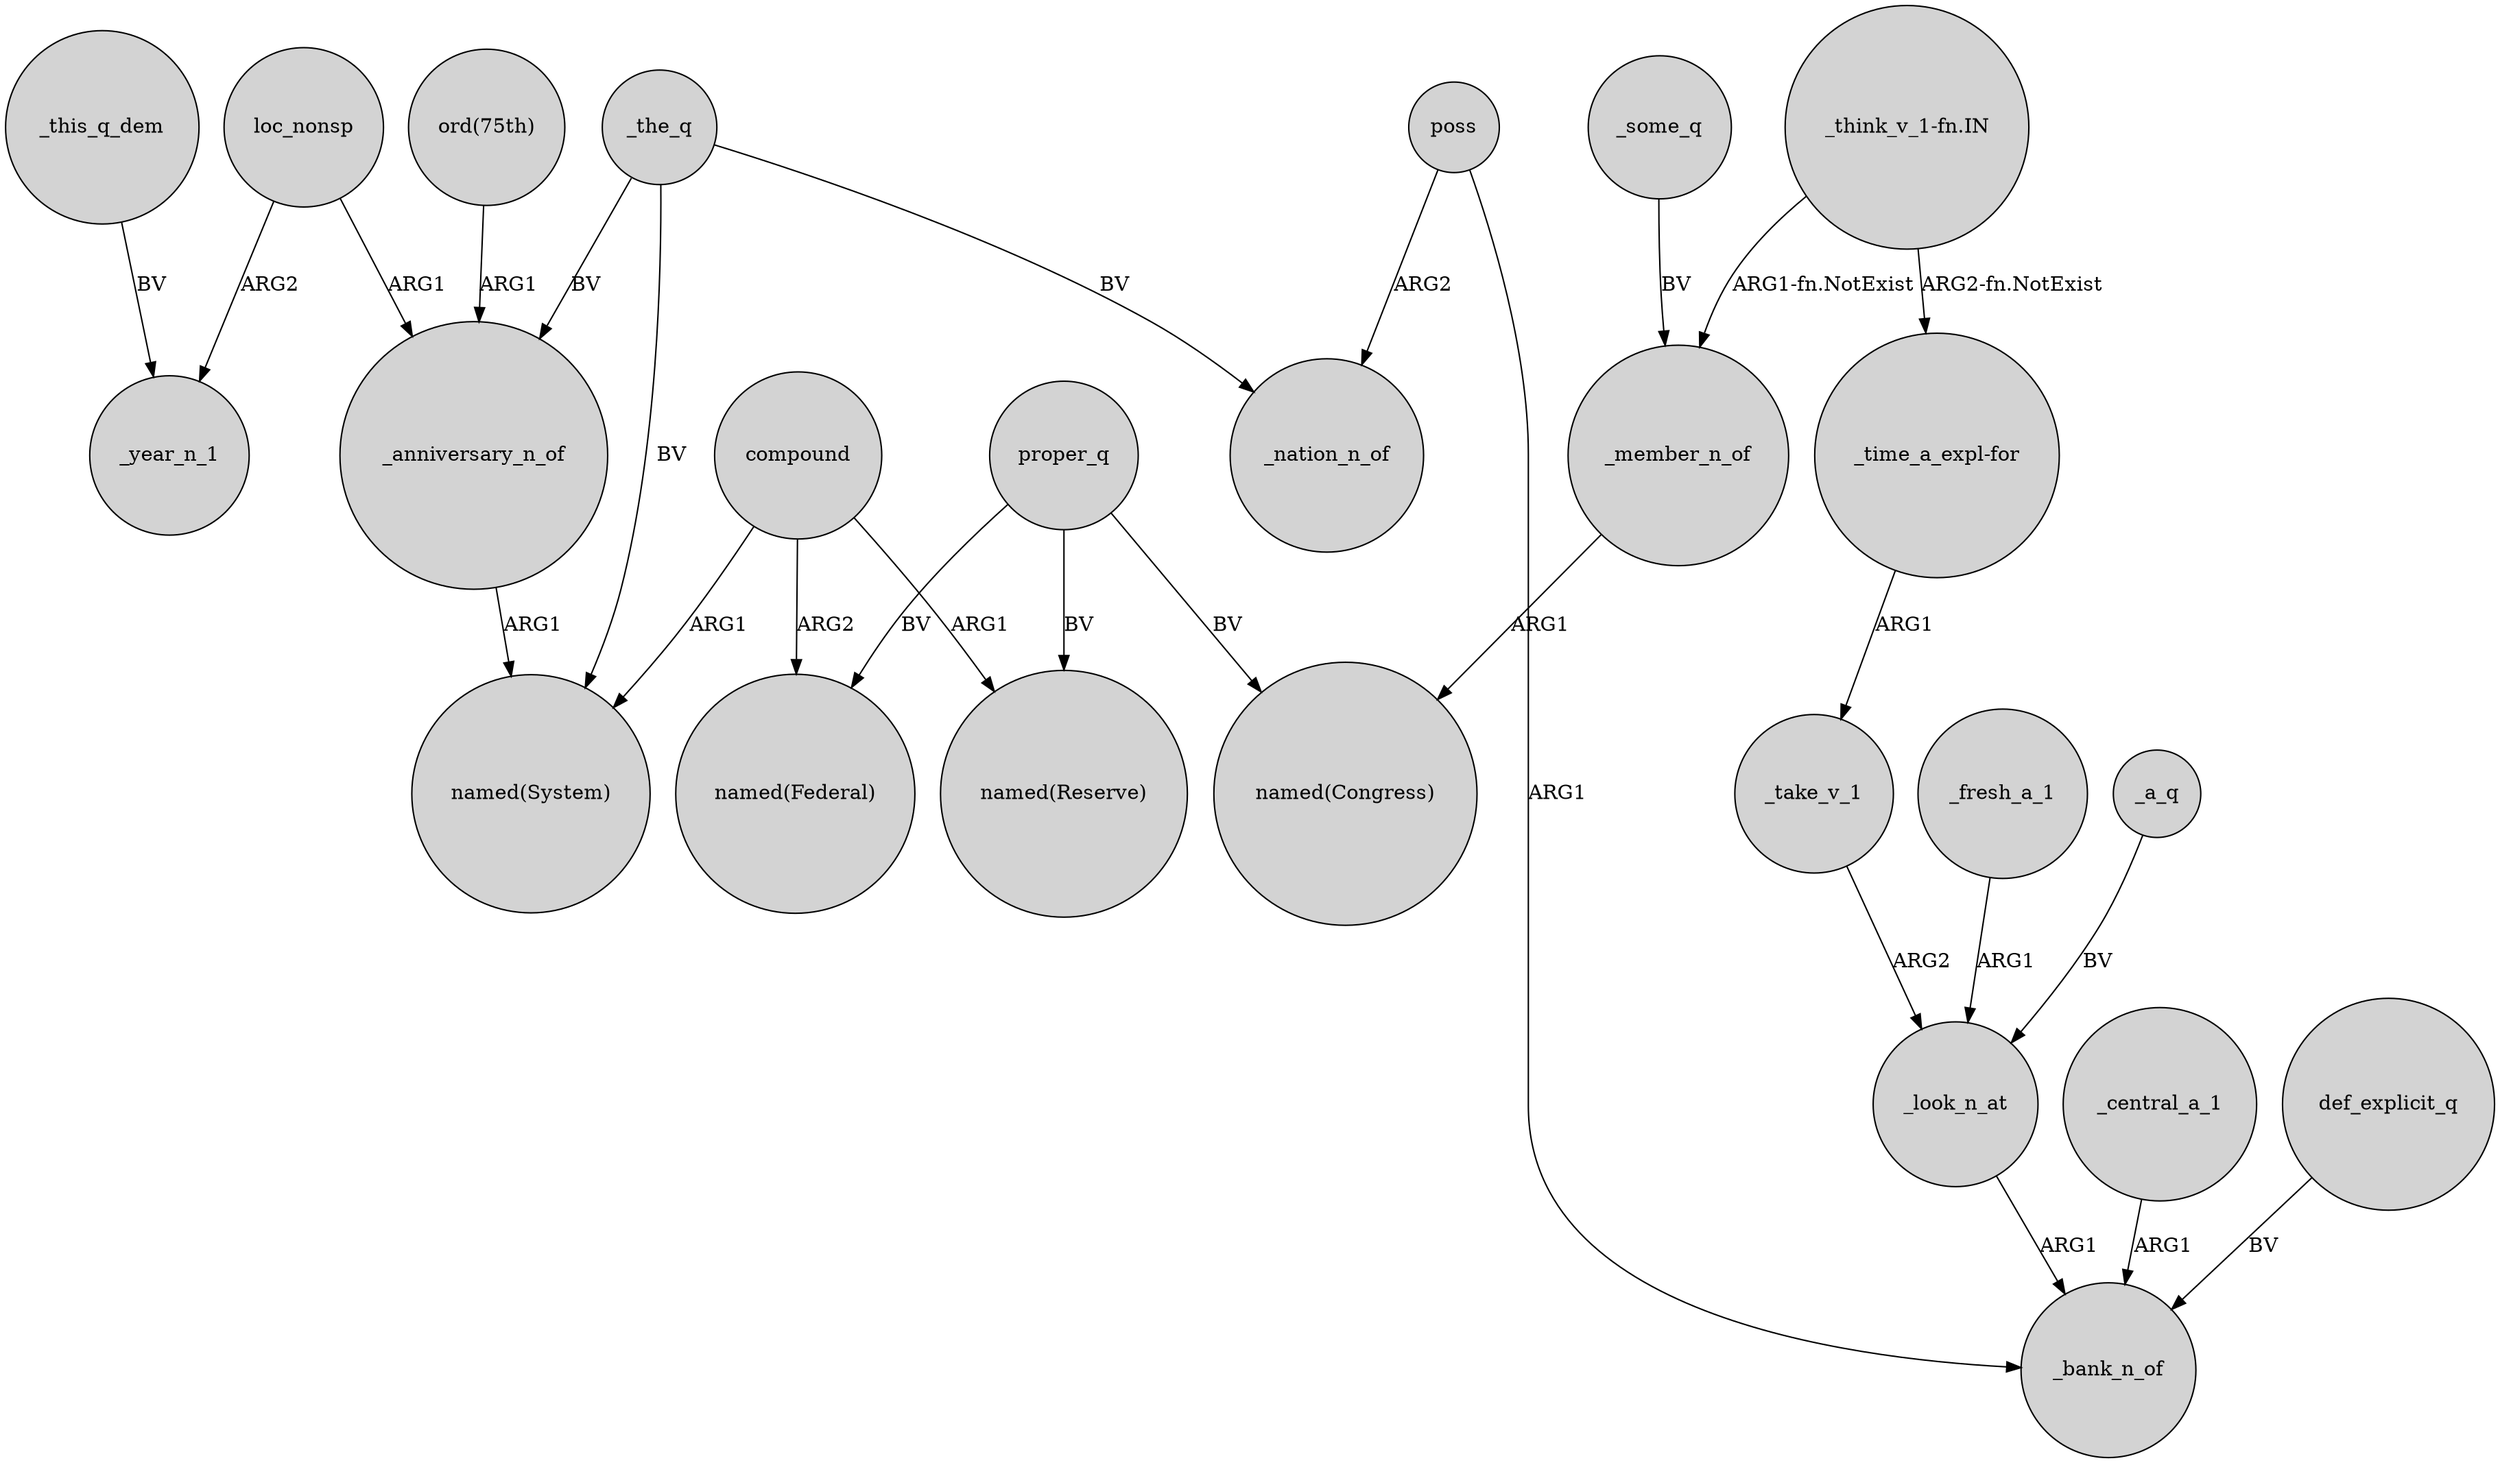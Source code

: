 digraph {
	node [shape=circle style=filled]
	loc_nonsp -> _anniversary_n_of [label=ARG1]
	compound -> "named(Reserve)" [label=ARG1]
	"_think_v_1-fn.IN" -> "_time_a_expl-for" [label="ARG2-fn.NotExist"]
	proper_q -> "named(Reserve)" [label=BV]
	_some_q -> _member_n_of [label=BV]
	_anniversary_n_of -> "named(System)" [label=ARG1]
	_the_q -> "named(System)" [label=BV]
	_look_n_at -> _bank_n_of [label=ARG1]
	proper_q -> "named(Congress)" [label=BV]
	"_think_v_1-fn.IN" -> _member_n_of [label="ARG1-fn.NotExist"]
	poss -> _bank_n_of [label=ARG1]
	_central_a_1 -> _bank_n_of [label=ARG1]
	_take_v_1 -> _look_n_at [label=ARG2]
	_the_q -> _anniversary_n_of [label=BV]
	_fresh_a_1 -> _look_n_at [label=ARG1]
	_the_q -> _nation_n_of [label=BV]
	loc_nonsp -> _year_n_1 [label=ARG2]
	"ord(75th)" -> _anniversary_n_of [label=ARG1]
	poss -> _nation_n_of [label=ARG2]
	def_explicit_q -> _bank_n_of [label=BV]
	proper_q -> "named(Federal)" [label=BV]
	compound -> "named(System)" [label=ARG1]
	"_time_a_expl-for" -> _take_v_1 [label=ARG1]
	_member_n_of -> "named(Congress)" [label=ARG1]
	compound -> "named(Federal)" [label=ARG2]
	_a_q -> _look_n_at [label=BV]
	_this_q_dem -> _year_n_1 [label=BV]
}
